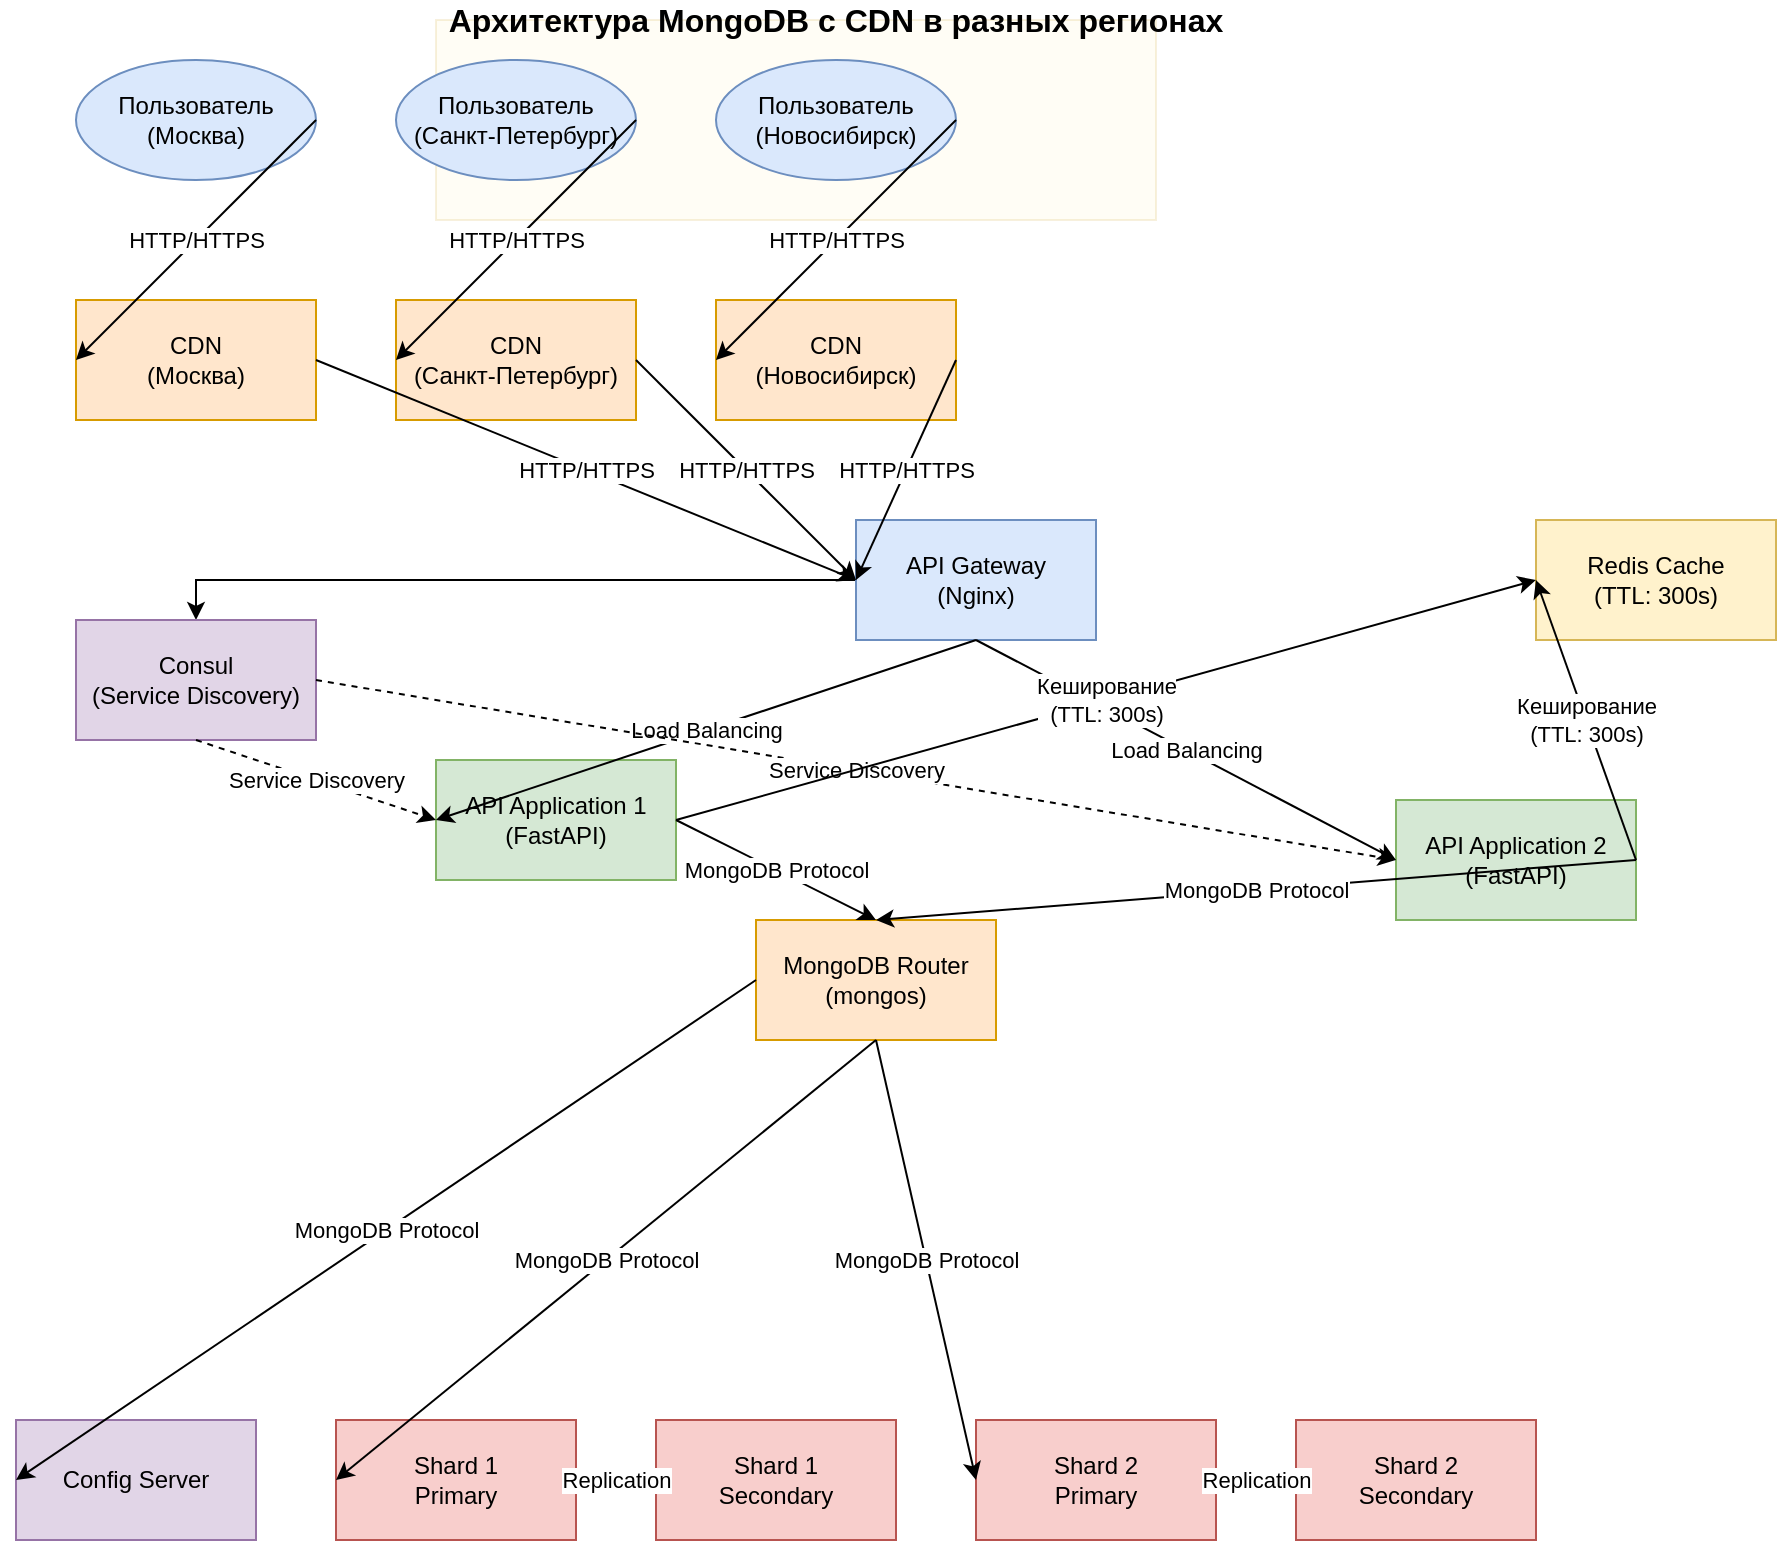 <mxfile version="26.0.9">
  <diagram name="Page-1" id="architecture_cdn">
    <mxGraphModel dx="1292" dy="1162" grid="1" gridSize="10" guides="1" tooltips="1" connect="1" arrows="1" fold="1" page="1" pageScale="1" pageWidth="827" pageHeight="1169" math="0" shadow="0">
      <root>
        <mxCell id="0" />
        <mxCell id="1" parent="0" />
        <mxCell id="cache_area" value="" style="rounded=0;whiteSpace=wrap;html=1;fillColor=#fff2cc;strokeColor=#d6b656;opacity=20;" parent="1" vertex="1">
          <mxGeometry x="220" y="20" width="360" height="100" as="geometry" />
        </mxCell>
        <mxCell id="user1" value="Пользователь&#xa;(Москва)" style="ellipse;whiteSpace=wrap;html=1;fillColor=#dae8fc;strokeColor=#6c8ebf;" parent="1" vertex="1">
          <mxGeometry x="40" y="40" width="120" height="60" as="geometry" />
        </mxCell>
        <mxCell id="user2" value="Пользователь&#xa;(Санкт-Петербург)" style="ellipse;whiteSpace=wrap;html=1;fillColor=#dae8fc;strokeColor=#6c8ebf;" parent="1" vertex="1">
          <mxGeometry x="200" y="40" width="120" height="60" as="geometry" />
        </mxCell>
        <mxCell id="user3" value="Пользователь&#xa;(Новосибирск)" style="ellipse;whiteSpace=wrap;html=1;fillColor=#dae8fc;strokeColor=#6c8ebf;" parent="1" vertex="1">
          <mxGeometry x="360" y="40" width="120" height="60" as="geometry" />
        </mxCell>
        <mxCell id="cdn1" value="CDN&#xa;(Москва)" style="rounded=0;whiteSpace=wrap;html=1;fillColor=#ffe6cc;strokeColor=#d79b00;" parent="1" vertex="1">
          <mxGeometry x="40" y="160" width="120" height="60" as="geometry" />
        </mxCell>
        <mxCell id="cdn2" value="CDN&#xa;(Санкт-Петербург)" style="rounded=0;whiteSpace=wrap;html=1;fillColor=#ffe6cc;strokeColor=#d79b00;" parent="1" vertex="1">
          <mxGeometry x="200" y="160" width="120" height="60" as="geometry" />
        </mxCell>
        <mxCell id="cdn3" value="CDN&#xa;(Новосибирск)" style="rounded=0;whiteSpace=wrap;html=1;fillColor=#ffe6cc;strokeColor=#d79b00;" parent="1" vertex="1">
          <mxGeometry x="360" y="160" width="120" height="60" as="geometry" />
        </mxCell>
        <mxCell id="PhSHSLnoArQ0V80CSOE3-1" style="edgeStyle=orthogonalEdgeStyle;rounded=0;orthogonalLoop=1;jettySize=auto;html=1;exitX=0;exitY=0.5;exitDx=0;exitDy=0;entryX=0.5;entryY=0;entryDx=0;entryDy=0;" edge="1" parent="1" source="gateway" target="consul">
          <mxGeometry relative="1" as="geometry" />
        </mxCell>
        <mxCell id="gateway" value="API Gateway&#xa;(Nginx)" style="rounded=0;whiteSpace=wrap;html=1;fillColor=#dae8fc;strokeColor=#6c8ebf;" parent="1" vertex="1">
          <mxGeometry x="430" y="270" width="120" height="60" as="geometry" />
        </mxCell>
        <mxCell id="consul" value="Consul&#xa;(Service Discovery)" style="rounded=0;whiteSpace=wrap;html=1;fillColor=#e1d5e7;strokeColor=#9673a6;" parent="1" vertex="1">
          <mxGeometry x="40" y="320" width="120" height="60" as="geometry" />
        </mxCell>
        <mxCell id="api1" value="API Application 1&#xa;(FastAPI)" style="rounded=0;whiteSpace=wrap;html=1;fillColor=#d5e8d4;strokeColor=#82b366;" parent="1" vertex="1">
          <mxGeometry x="220" y="390" width="120" height="60" as="geometry" />
        </mxCell>
        <mxCell id="api2" value="API Application 2&#xa;(FastAPI)" style="rounded=0;whiteSpace=wrap;html=1;fillColor=#d5e8d4;strokeColor=#82b366;" parent="1" vertex="1">
          <mxGeometry x="700" y="410" width="120" height="60" as="geometry" />
        </mxCell>
        <mxCell id="redis" value="Redis Cache&#xa;(TTL: 300s)" style="rounded=0;whiteSpace=wrap;html=1;fillColor=#fff2cc;strokeColor=#d6b656;" parent="1" vertex="1">
          <mxGeometry x="770" y="270" width="120" height="60" as="geometry" />
        </mxCell>
        <mxCell id="mongos" value="MongoDB Router&#xa;(mongos)" style="rounded=0;whiteSpace=wrap;html=1;fillColor=#ffe6cc;strokeColor=#d79b00;" parent="1" vertex="1">
          <mxGeometry x="380" y="470" width="120" height="60" as="geometry" />
        </mxCell>
        <mxCell id="configsvr" value="Config Server" style="rounded=0;whiteSpace=wrap;html=1;fillColor=#e1d5e7;strokeColor=#9673a6;" parent="1" vertex="1">
          <mxGeometry x="10" y="720" width="120" height="60" as="geometry" />
        </mxCell>
        <mxCell id="shard1_primary" value="Shard 1&#xa;Primary" style="rounded=0;whiteSpace=wrap;html=1;fillColor=#f8cecc;strokeColor=#b85450;" parent="1" vertex="1">
          <mxGeometry x="170" y="720" width="120" height="60" as="geometry" />
        </mxCell>
        <mxCell id="shard1_secondary" value="Shard 1&#xa;Secondary" style="rounded=0;whiteSpace=wrap;html=1;fillColor=#f8cecc;strokeColor=#b85450;" parent="1" vertex="1">
          <mxGeometry x="330" y="720" width="120" height="60" as="geometry" />
        </mxCell>
        <mxCell id="shard2_primary" value="Shard 2&#xa;Primary" style="rounded=0;whiteSpace=wrap;html=1;fillColor=#f8cecc;strokeColor=#b85450;" parent="1" vertex="1">
          <mxGeometry x="490" y="720" width="120" height="60" as="geometry" />
        </mxCell>
        <mxCell id="shard2_secondary" value="Shard 2&#xa;Secondary" style="rounded=0;whiteSpace=wrap;html=1;fillColor=#f8cecc;strokeColor=#b85450;" parent="1" vertex="1">
          <mxGeometry x="650" y="720" width="120" height="60" as="geometry" />
        </mxCell>
        <mxCell id="conn1" value="HTTP/HTTPS" style="endArrow=classic;html=1;rounded=0;exitX=1;exitY=0.5;entryX=0;entryY=0.5;" parent="1" source="user1" target="cdn1" edge="1">
          <mxGeometry relative="1" as="geometry" />
        </mxCell>
        <mxCell id="conn2" value="HTTP/HTTPS" style="endArrow=classic;html=1;rounded=0;exitX=1;exitY=0.5;entryX=0;entryY=0.5;" parent="1" source="user2" target="cdn2" edge="1">
          <mxGeometry relative="1" as="geometry" />
        </mxCell>
        <mxCell id="conn3" value="HTTP/HTTPS" style="endArrow=classic;html=1;rounded=0;exitX=1;exitY=0.5;entryX=0;entryY=0.5;" parent="1" source="user3" target="cdn3" edge="1">
          <mxGeometry relative="1" as="geometry" />
        </mxCell>
        <mxCell id="conn4" value="HTTP/HTTPS" style="endArrow=classic;html=1;rounded=0;exitX=1;exitY=0.5;entryX=0;entryY=0.5;" parent="1" source="cdn1" target="gateway" edge="1">
          <mxGeometry relative="1" as="geometry" />
        </mxCell>
        <mxCell id="conn5" value="HTTP/HTTPS" style="endArrow=classic;html=1;rounded=0;exitX=1;exitY=0.5;entryX=0;entryY=0.5;" parent="1" source="cdn2" target="gateway" edge="1">
          <mxGeometry relative="1" as="geometry" />
        </mxCell>
        <mxCell id="conn6" value="HTTP/HTTPS" style="endArrow=classic;html=1;rounded=0;exitX=1;exitY=0.5;entryX=0;entryY=0.5;" parent="1" source="cdn3" target="gateway" edge="1">
          <mxGeometry relative="1" as="geometry" />
        </mxCell>
        <mxCell id="conn7" value="Load Balancing" style="endArrow=classic;html=1;rounded=0;exitX=0.5;exitY=1;entryX=0;entryY=0.5;exitDx=0;exitDy=0;" parent="1" source="gateway" target="api1" edge="1">
          <mxGeometry relative="1" as="geometry" />
        </mxCell>
        <mxCell id="conn8" value="Load Balancing" style="endArrow=classic;html=1;rounded=0;exitX=0.5;exitY=1;entryX=0;entryY=0.5;exitDx=0;exitDy=0;" parent="1" source="gateway" target="api2" edge="1">
          <mxGeometry relative="1" as="geometry" />
        </mxCell>
        <mxCell id="conn9" value="Service Discovery" style="endArrow=classic;html=1;rounded=0;exitX=0.5;exitY=1;entryX=0;entryY=0.5;dashed=1;exitDx=0;exitDy=0;" parent="1" source="consul" target="api1" edge="1">
          <mxGeometry relative="1" as="geometry" />
        </mxCell>
        <mxCell id="conn10" value="Service Discovery" style="endArrow=classic;html=1;rounded=0;exitX=1;exitY=0.5;entryX=0;entryY=0.5;dashed=1;" parent="1" source="consul" target="api2" edge="1">
          <mxGeometry relative="1" as="geometry" />
        </mxCell>
        <mxCell id="conn11" value="Кеширование&#xa;(TTL: 300s)" style="endArrow=classic;html=1;rounded=0;exitX=1;exitY=0.5;entryX=0;entryY=0.5;" parent="1" source="api1" target="redis" edge="1">
          <mxGeometry relative="1" as="geometry" />
        </mxCell>
        <mxCell id="conn12" value="Кеширование&#xa;(TTL: 300s)" style="endArrow=classic;html=1;rounded=0;exitX=1;exitY=0.5;entryX=0;entryY=0.5;" parent="1" source="api2" target="redis" edge="1">
          <mxGeometry relative="1" as="geometry" />
        </mxCell>
        <mxCell id="conn13" value="MongoDB Protocol" style="endArrow=classic;html=1;rounded=0;exitX=1;exitY=0.5;" parent="1" source="api1" edge="1">
          <mxGeometry relative="1" as="geometry">
            <mxPoint x="440" y="470" as="targetPoint" />
          </mxGeometry>
        </mxCell>
        <mxCell id="conn14" value="MongoDB Protocol" style="endArrow=classic;html=1;rounded=0;exitX=1;exitY=0.5;entryX=0.5;entryY=0;entryDx=0;entryDy=0;" parent="1" source="api2" target="mongos" edge="1">
          <mxGeometry relative="1" as="geometry" />
        </mxCell>
        <mxCell id="conn15" value="MongoDB Protocol" style="endArrow=classic;html=1;rounded=0;exitX=0;exitY=0.5;entryX=0;entryY=0.5;exitDx=0;exitDy=0;" parent="1" source="mongos" target="configsvr" edge="1">
          <mxGeometry relative="1" as="geometry" />
        </mxCell>
        <mxCell id="conn16" value="MongoDB Protocol" style="endArrow=classic;html=1;rounded=0;exitX=0.5;exitY=1;entryX=0;entryY=0.5;" parent="1" source="mongos" target="shard1_primary" edge="1">
          <mxGeometry relative="1" as="geometry" />
        </mxCell>
        <mxCell id="conn17" value="MongoDB Protocol" style="endArrow=classic;html=1;rounded=0;exitX=0.5;exitY=1;entryX=0;entryY=0.5;" parent="1" source="mongos" target="shard2_primary" edge="1">
          <mxGeometry relative="1" as="geometry" />
        </mxCell>
        <mxCell id="repl1" value="Replication" style="endArrow=classic;html=1;rounded=0;exitX=1;exitY=0.5;entryX=0;entryY=0.5;dashed=1;" parent="1" source="shard1_primary" target="shard1_secondary" edge="1">
          <mxGeometry relative="1" as="geometry" />
        </mxCell>
        <mxCell id="repl2" value="Replication" style="endArrow=classic;html=1;rounded=0;exitX=1;exitY=0.5;entryX=0;entryY=0.5;dashed=1;" parent="1" source="shard2_primary" target="shard2_secondary" edge="1">
          <mxGeometry relative="1" as="geometry" />
        </mxCell>
        <mxCell id="title" value="Архитектура MongoDB с CDN в разных регионах" style="text;html=1;strokeColor=none;fillColor=none;align=center;verticalAlign=middle;whiteSpace=wrap;rounded=0;fontSize=16;fontStyle=1" parent="1" vertex="1">
          <mxGeometry x="40" y="10" width="760" height="20" as="geometry" />
        </mxCell>
      </root>
    </mxGraphModel>
  </diagram>
</mxfile>

